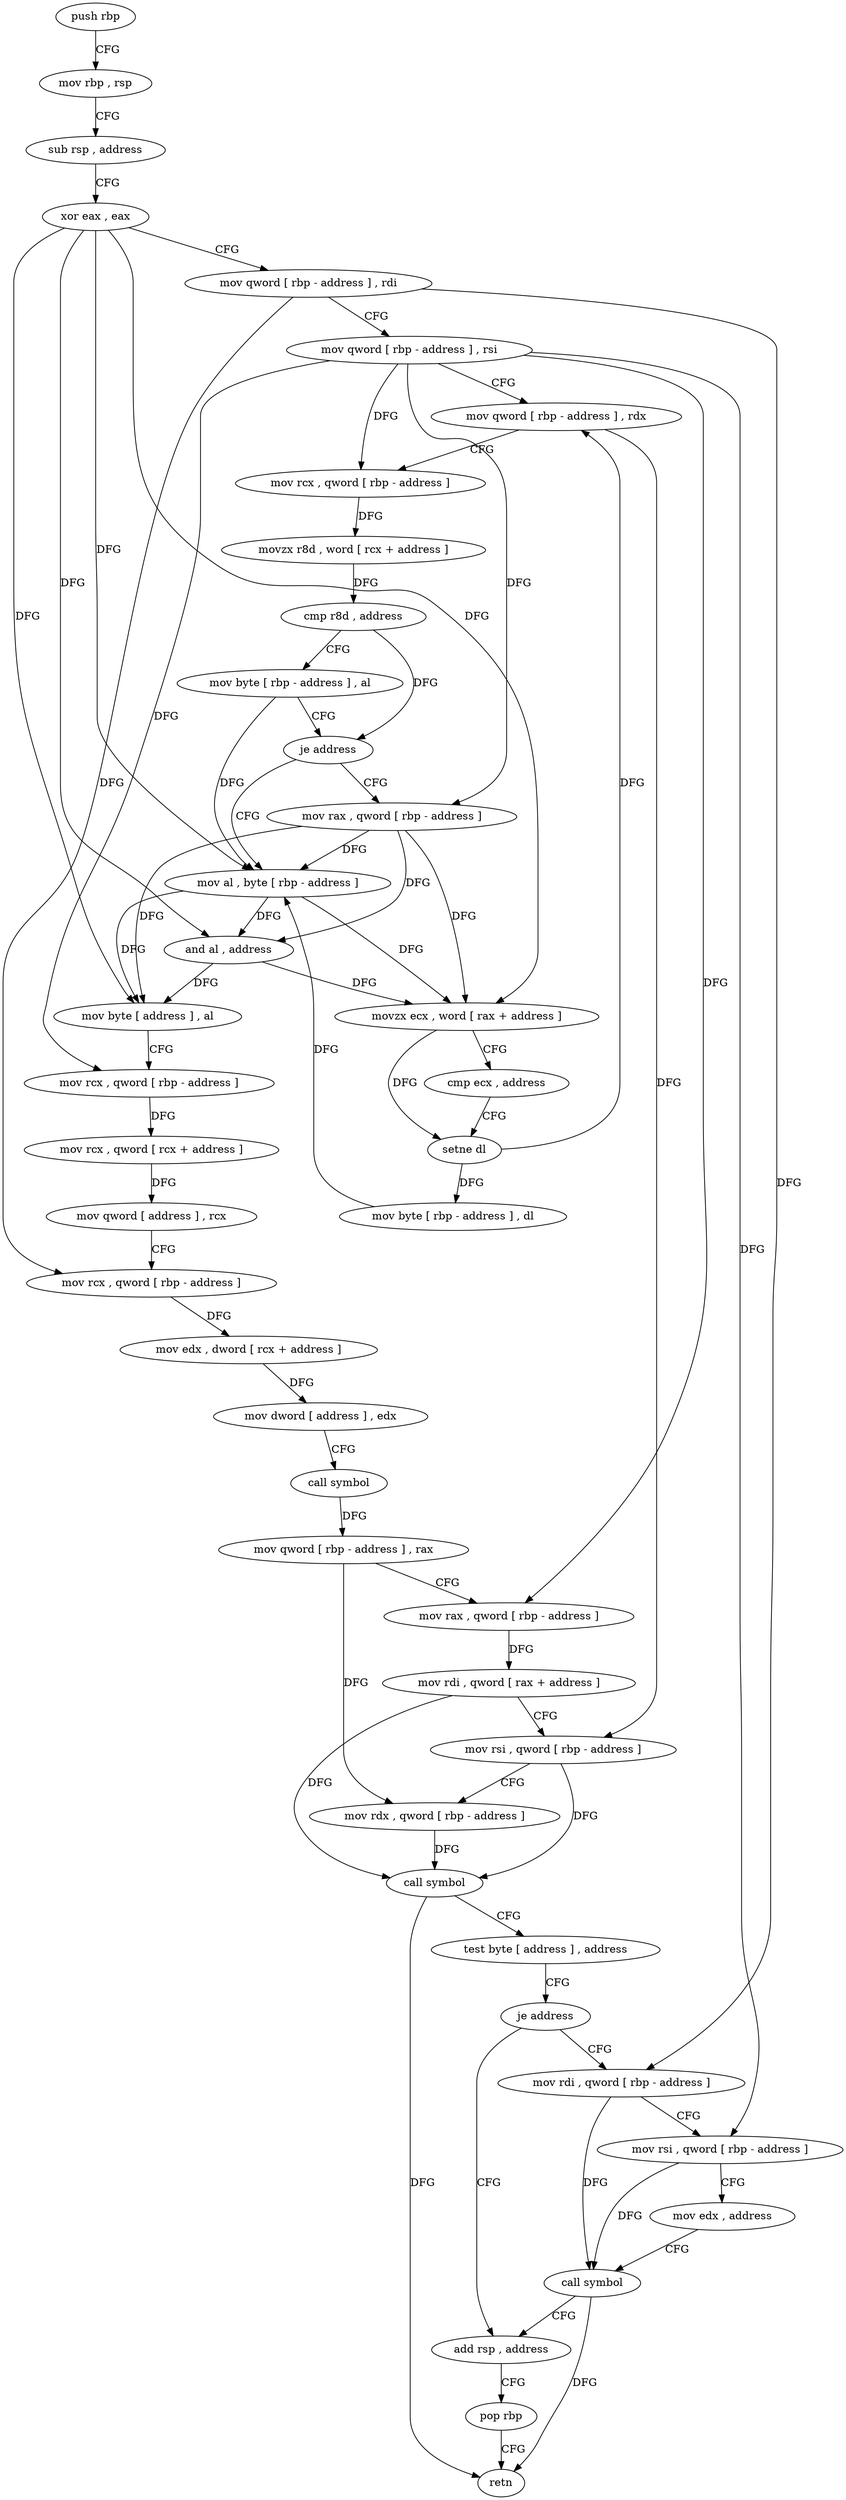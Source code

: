 digraph "func" {
"4213456" [label = "push rbp" ]
"4213457" [label = "mov rbp , rsp" ]
"4213460" [label = "sub rsp , address" ]
"4213464" [label = "xor eax , eax" ]
"4213466" [label = "mov qword [ rbp - address ] , rdi" ]
"4213470" [label = "mov qword [ rbp - address ] , rsi" ]
"4213474" [label = "mov qword [ rbp - address ] , rdx" ]
"4213478" [label = "mov rcx , qword [ rbp - address ]" ]
"4213482" [label = "movzx r8d , word [ rcx + address ]" ]
"4213487" [label = "cmp r8d , address" ]
"4213491" [label = "mov byte [ rbp - address ] , al" ]
"4213494" [label = "je address" ]
"4213517" [label = "mov al , byte [ rbp - address ]" ]
"4213500" [label = "mov rax , qword [ rbp - address ]" ]
"4213520" [label = "and al , address" ]
"4213522" [label = "mov byte [ address ] , al" ]
"4213529" [label = "mov rcx , qword [ rbp - address ]" ]
"4213533" [label = "mov rcx , qword [ rcx + address ]" ]
"4213537" [label = "mov qword [ address ] , rcx" ]
"4213545" [label = "mov rcx , qword [ rbp - address ]" ]
"4213549" [label = "mov edx , dword [ rcx + address ]" ]
"4213552" [label = "mov dword [ address ] , edx" ]
"4213559" [label = "call symbol" ]
"4213564" [label = "mov qword [ rbp - address ] , rax" ]
"4213568" [label = "mov rax , qword [ rbp - address ]" ]
"4213572" [label = "mov rdi , qword [ rax + address ]" ]
"4213576" [label = "mov rsi , qword [ rbp - address ]" ]
"4213580" [label = "mov rdx , qword [ rbp - address ]" ]
"4213584" [label = "call symbol" ]
"4213589" [label = "test byte [ address ] , address" ]
"4213597" [label = "je address" ]
"4213621" [label = "add rsp , address" ]
"4213603" [label = "mov rdi , qword [ rbp - address ]" ]
"4213504" [label = "movzx ecx , word [ rax + address ]" ]
"4213508" [label = "cmp ecx , address" ]
"4213511" [label = "setne dl" ]
"4213514" [label = "mov byte [ rbp - address ] , dl" ]
"4213625" [label = "pop rbp" ]
"4213626" [label = "retn" ]
"4213607" [label = "mov rsi , qword [ rbp - address ]" ]
"4213611" [label = "mov edx , address" ]
"4213616" [label = "call symbol" ]
"4213456" -> "4213457" [ label = "CFG" ]
"4213457" -> "4213460" [ label = "CFG" ]
"4213460" -> "4213464" [ label = "CFG" ]
"4213464" -> "4213466" [ label = "CFG" ]
"4213464" -> "4213517" [ label = "DFG" ]
"4213464" -> "4213520" [ label = "DFG" ]
"4213464" -> "4213522" [ label = "DFG" ]
"4213464" -> "4213504" [ label = "DFG" ]
"4213466" -> "4213470" [ label = "CFG" ]
"4213466" -> "4213545" [ label = "DFG" ]
"4213466" -> "4213603" [ label = "DFG" ]
"4213470" -> "4213474" [ label = "CFG" ]
"4213470" -> "4213478" [ label = "DFG" ]
"4213470" -> "4213529" [ label = "DFG" ]
"4213470" -> "4213568" [ label = "DFG" ]
"4213470" -> "4213500" [ label = "DFG" ]
"4213470" -> "4213607" [ label = "DFG" ]
"4213474" -> "4213478" [ label = "CFG" ]
"4213474" -> "4213576" [ label = "DFG" ]
"4213478" -> "4213482" [ label = "DFG" ]
"4213482" -> "4213487" [ label = "DFG" ]
"4213487" -> "4213491" [ label = "CFG" ]
"4213487" -> "4213494" [ label = "DFG" ]
"4213491" -> "4213494" [ label = "CFG" ]
"4213491" -> "4213517" [ label = "DFG" ]
"4213494" -> "4213517" [ label = "CFG" ]
"4213494" -> "4213500" [ label = "CFG" ]
"4213517" -> "4213520" [ label = "DFG" ]
"4213517" -> "4213522" [ label = "DFG" ]
"4213517" -> "4213504" [ label = "DFG" ]
"4213500" -> "4213504" [ label = "DFG" ]
"4213500" -> "4213520" [ label = "DFG" ]
"4213500" -> "4213522" [ label = "DFG" ]
"4213500" -> "4213517" [ label = "DFG" ]
"4213520" -> "4213522" [ label = "DFG" ]
"4213520" -> "4213504" [ label = "DFG" ]
"4213522" -> "4213529" [ label = "CFG" ]
"4213529" -> "4213533" [ label = "DFG" ]
"4213533" -> "4213537" [ label = "DFG" ]
"4213537" -> "4213545" [ label = "CFG" ]
"4213545" -> "4213549" [ label = "DFG" ]
"4213549" -> "4213552" [ label = "DFG" ]
"4213552" -> "4213559" [ label = "CFG" ]
"4213559" -> "4213564" [ label = "DFG" ]
"4213564" -> "4213568" [ label = "CFG" ]
"4213564" -> "4213580" [ label = "DFG" ]
"4213568" -> "4213572" [ label = "DFG" ]
"4213572" -> "4213576" [ label = "CFG" ]
"4213572" -> "4213584" [ label = "DFG" ]
"4213576" -> "4213580" [ label = "CFG" ]
"4213576" -> "4213584" [ label = "DFG" ]
"4213580" -> "4213584" [ label = "DFG" ]
"4213584" -> "4213589" [ label = "CFG" ]
"4213584" -> "4213626" [ label = "DFG" ]
"4213589" -> "4213597" [ label = "CFG" ]
"4213597" -> "4213621" [ label = "CFG" ]
"4213597" -> "4213603" [ label = "CFG" ]
"4213621" -> "4213625" [ label = "CFG" ]
"4213603" -> "4213607" [ label = "CFG" ]
"4213603" -> "4213616" [ label = "DFG" ]
"4213504" -> "4213508" [ label = "CFG" ]
"4213504" -> "4213511" [ label = "DFG" ]
"4213508" -> "4213511" [ label = "CFG" ]
"4213511" -> "4213514" [ label = "DFG" ]
"4213511" -> "4213474" [ label = "DFG" ]
"4213514" -> "4213517" [ label = "DFG" ]
"4213625" -> "4213626" [ label = "CFG" ]
"4213607" -> "4213611" [ label = "CFG" ]
"4213607" -> "4213616" [ label = "DFG" ]
"4213611" -> "4213616" [ label = "CFG" ]
"4213616" -> "4213621" [ label = "CFG" ]
"4213616" -> "4213626" [ label = "DFG" ]
}
